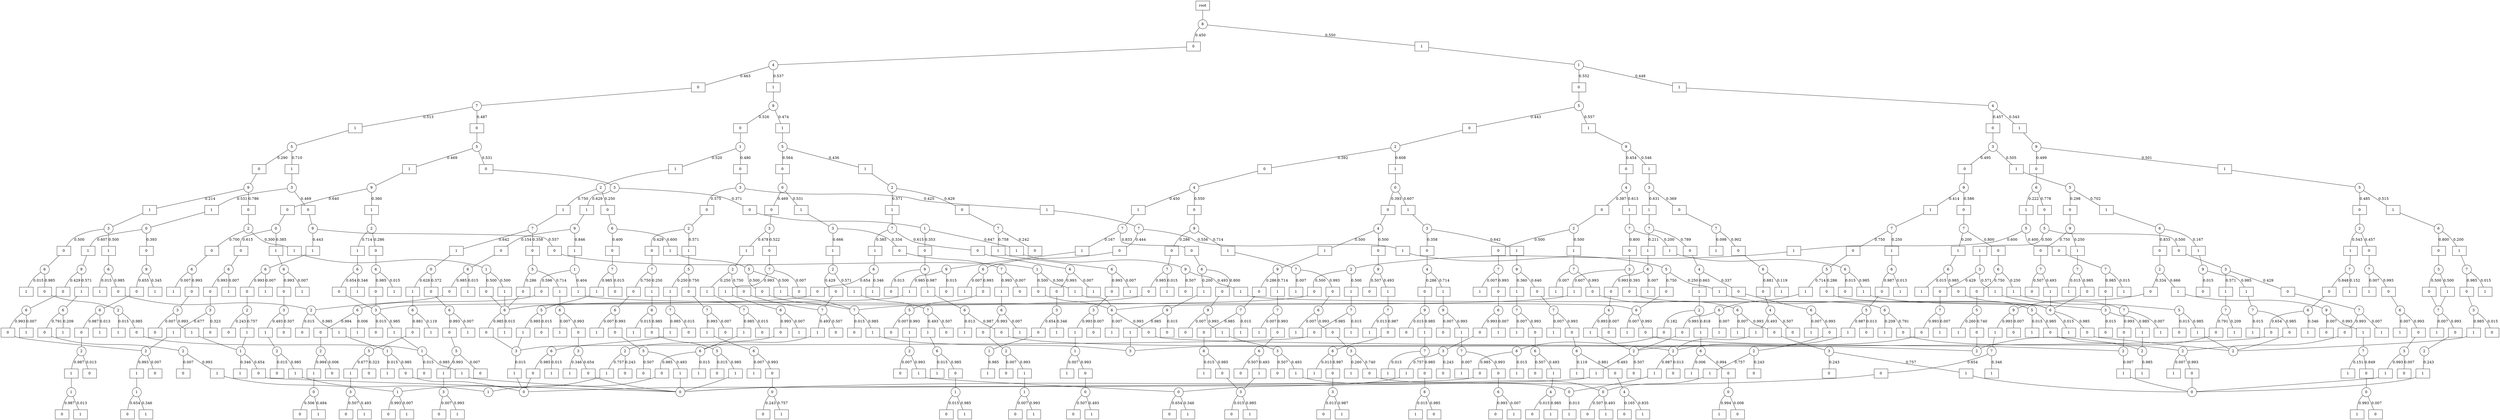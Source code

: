 graph G {
splines=true;
0 [shape=box, label = "root" ]
0--1;
1 [shape=circle, label=8]
1--2[label = 0.450, labelangle=110];
2 [shape=box, label=0]
2--3;
3 [shape=circle, label=4]
3--4[label = 0.463, labelangle=110];
4 [shape=box, label=0]
4--5;
5 [shape=circle, label=7]
5--6[label = 0.487, labelangle=110];
6 [shape=box, label=0]
6--7;
7 [shape=circle, label=5]
7--8[label = 0.531, labelangle=110];
8 [shape=box, label=0]
8--9;
9 [shape=circle, label=3]
9--10[label = 0.371, labelangle=110];
10 [shape=box, label=0]
10--11;
11 [shape=circle, label=1]
11--12[label = 0.353, labelangle=110];
12 [shape=box, label=0]
12--13;
13 [shape=circle, label=9]
13--14[label = 0.013, labelangle=110];
14 [shape=box, label=0]
13--15[label = 0.987, labelangle=110];
15 [shape=box, label=1]
15--16;
16 [shape=circle, label=6]
16--17[label = 0.987, labelangle=110];
17 [shape=box, label=0]
17--18;
18 [shape=circle, label=2]
18--19[label = 0.013, labelangle=110];
19 [shape=box, label=0]
18--20[label = 0.987, labelangle=110];
20 [shape=box, label=1]
20--21;
21 [shape=circle, label=0]
21--23[label = 0.013, labelangle=110];
23 [shape=box, label=1]
16--24[label = 0.013, labelangle=110];
24 [shape=box, label=1]
11--25[label = 0.647, labelangle=110];
25 [shape=box, label=1]
25--26;
26 [shape=circle, label=9]
26--27[label = 0.507, labelangle=110];
27 [shape=box, label=0]
26--28[label = 0.493, labelangle=110];
28 [shape=box, label=1]
28--29;
29 [shape=circle, label=6]
29--30[label = 0.985, labelangle=110];
30 [shape=box, label=0]
30--31;
31 [shape=circle, label=2]
29--37[label = 0.015, labelangle=110];
37 [shape=box, label=1]
9--38[label = 0.629, labelangle=110];
38 [shape=box, label=1]
38--39;
39 [shape=circle, label=9]
39--40[label = 0.154, labelangle=110];
40 [shape=box, label=0]
40--41;
41 [shape=circle, label=6]
41--42[label = 0.985, labelangle=110];
42 [shape=box, label=0]
42--43;
43 [shape=circle, label=2]
43--44[label = 0.015, labelangle=110];
44 [shape=box, label=0]
43--45[label = 0.985, labelangle=110];
45 [shape=box, label=1]
45--46;
46 [shape=circle, label=1]
46--47[label = 0.985, labelangle=110];
47 [shape=box, label=0]
47--48;
48 [shape=circle, label=0]
46--51[label = 0.015, labelangle=110];
51 [shape=box, label=1]
41--52[label = 0.015, labelangle=110];
52 [shape=box, label=1]
39--53[label = 0.846, labelangle=110];
53 [shape=box, label=1]
53--54;
54 [shape=circle, label=1]
54--55[label = 0.596, labelangle=110];
55 [shape=box, label=0]
55--56;
56 [shape=circle, label=6]
56--57[label = 0.994, labelangle=110];
57 [shape=box, label=0]
57--58;
58 [shape=circle, label=2]
58--59[label = 0.006, labelangle=110];
59 [shape=box, label=0]
58--60[label = 0.994, labelangle=110];
60 [shape=box, label=1]
60--61;
61 [shape=circle, label=0]
61--62[label = 0.506, labelangle=110];
62 [shape=box, label=0]
61--63[label = 0.494, labelangle=110];
63 [shape=box, label=1]
56--64[label = 0.006, labelangle=110];
64 [shape=box, label=1]
54--65[label = 0.404, labelangle=110];
65 [shape=box, label=1]
65--66;
66 [shape=circle, label=6]
66--67[label = 0.993, labelangle=110];
67 [shape=box, label=0]
67--68;
68 [shape=circle, label=2]
68--70[label = 0.007, labelangle=110];
70 [shape=box, label=1]
70--71;
71 [shape=circle, label=0]
66--74[label = 0.007, labelangle=110];
74 [shape=box, label=1]
7--75[label = 0.469, labelangle=110];
75 [shape=box, label=1]
75--76;
76 [shape=circle, label=9]
76--77[label = 0.640, labelangle=110];
77 [shape=box, label=0]
77--78;
78 [shape=circle, label=0]
78--79[label = 0.615, labelangle=110];
79 [shape=box, label=0]
79--80;
80 [shape=circle, label=6]
80--81[label = 0.993, labelangle=110];
81 [shape=box, label=0]
81--82;
82 [shape=circle, label=3]
82--83[label = 0.323, labelangle=110];
83 [shape=box, label=0]
82--84[label = 0.677, labelangle=110];
84 [shape=box, label=1]
84--85;
85 [shape=circle, label=2]
85--86[label = 0.007, labelangle=110];
86 [shape=box, label=0]
85--87[label = 0.993, labelangle=110];
87 [shape=box, label=1]
87--88;
88 [shape=circle, label=1]
88--89[label = 0.654, labelangle=110];
89 [shape=box, label=0]
88--90[label = 0.346, labelangle=110];
90 [shape=box, label=1]
80--91[label = 0.007, labelangle=110];
91 [shape=box, label=1]
78--92[label = 0.385, labelangle=110];
92 [shape=box, label=1]
92--93;
93 [shape=circle, label=6]
93--94[label = 0.993, labelangle=110];
94 [shape=box, label=0]
94--95;
95 [shape=circle, label=3]
95--96[label = 0.507, labelangle=110];
96 [shape=box, label=0]
95--97[label = 0.493, labelangle=110];
97 [shape=box, label=1]
97--98;
98 [shape=circle, label=2]
98--99[label = 0.015, labelangle=110];
99 [shape=box, label=0]
98--100[label = 0.985, labelangle=110];
100 [shape=box, label=1]
100--101;
101 [shape=circle, label=1]
93--104[label = 0.007, labelangle=110];
104 [shape=box, label=1]
76--105[label = 0.360, labelangle=110];
105 [shape=box, label=1]
105--106;
106 [shape=circle, label=2]
106--107[label = 0.286, labelangle=110];
107 [shape=box, label=0]
107--108;
108 [shape=circle, label=6]
108--109[label = 0.985, labelangle=110];
109 [shape=box, label=0]
109--110;
110 [shape=circle, label=3]
110--111[label = 0.015, labelangle=110];
111 [shape=box, label=0]
110--112[label = 0.985, labelangle=110];
112 [shape=box, label=1]
112--113;
113 [shape=circle, label=1]
113--114[label = 0.015, labelangle=110];
114 [shape=box, label=0]
113--115[label = 0.985, labelangle=110];
115 [shape=box, label=1]
115--34;
34 [shape=circle, label=0]
108--119[label = 0.015, labelangle=110];
119 [shape=box, label=1]
106--120[label = 0.714, labelangle=110];
120 [shape=box, label=1]
120--121;
121 [shape=circle, label=6]
121--122[label = 0.654, labelangle=110];
122 [shape=box, label=0]
122--110;
121--132[label = 0.346, labelangle=110];
132 [shape=box, label=1]
5--133[label = 0.513, labelangle=110];
133 [shape=box, label=1]
133--134;
134 [shape=circle, label=5]
134--135[label = 0.290, labelangle=110];
135 [shape=box, label=0]
135--136;
136 [shape=circle, label=9]
136--137[label = 0.786, labelangle=110];
137 [shape=box, label=0]
137--138;
138 [shape=circle, label=2]
138--139[label = 0.700, labelangle=110];
139 [shape=box, label=0]
139--140;
140 [shape=circle, label=6]
140--141[label = 0.993, labelangle=110];
141 [shape=box, label=0]
141--142;
142 [shape=circle, label=3]
142--143[label = 0.007, labelangle=110];
143 [shape=box, label=0]
142--144[label = 0.993, labelangle=110];
144 [shape=box, label=1]
144--145;
145 [shape=circle, label=1]
145--146[label = 0.654, labelangle=110];
146 [shape=box, label=0]
146--34;
145--150[label = 0.346, labelangle=110];
150 [shape=box, label=1]
140--151[label = 0.007, labelangle=110];
151 [shape=box, label=1]
138--152[label = 0.300, labelangle=110];
152 [shape=box, label=1]
152--153;
153 [shape=circle, label=1]
153--154[label = 0.500, labelangle=110];
154 [shape=box, label=0]
154--155;
155 [shape=circle, label=6]
155--156[label = 0.985, labelangle=110];
156 [shape=box, label=0]
156--157;
157 [shape=circle, label=3]
157--159[label = 0.015, labelangle=110];
159 [shape=box, label=1]
159--48;
155--163[label = 0.015, labelangle=110];
163 [shape=box, label=1]
153--164[label = 0.500, labelangle=110];
164 [shape=box, label=1]
164--155;
136--174[label = 0.214, labelangle=110];
174 [shape=box, label=1]
174--175;
175 [shape=circle, label=3]
175--176[label = 0.500, labelangle=110];
176 [shape=box, label=0]
176--177;
177 [shape=circle, label=6]
177--178[label = 0.985, labelangle=110];
178 [shape=box, label=0]
178--179;
179 [shape=circle, label=2]
179--180[label = 0.985, labelangle=110];
180 [shape=box, label=0]
180--113;
179--187[label = 0.015, labelangle=110];
187 [shape=box, label=1]
177--188[label = 0.015, labelangle=110];
188 [shape=box, label=1]
175--189[label = 0.500, labelangle=110];
189 [shape=box, label=1]
189--190;
190 [shape=circle, label=6]
190--191[label = 0.985, labelangle=110];
191 [shape=box, label=0]
191--43;
190--201[label = 0.015, labelangle=110];
201 [shape=box, label=1]
134--202[label = 0.710, labelangle=110];
202 [shape=box, label=1]
202--203;
203 [shape=circle, label=3]
203--204[label = 0.469, labelangle=110];
204 [shape=box, label=0]
204--205;
205 [shape=circle, label=9]
205--206[label = 0.557, labelangle=110];
206 [shape=box, label=0]
206--207;
207 [shape=circle, label=1]
207--208[label = 0.500, labelangle=110];
208 [shape=box, label=0]
208--209;
209 [shape=circle, label=6]
209--210[label = 0.993, labelangle=110];
210 [shape=box, label=0]
210--211;
211 [shape=circle, label=2]
209--217[label = 0.007, labelangle=110];
217 [shape=box, label=1]
207--218[label = 0.500, labelangle=110];
218 [shape=box, label=1]
218--209;
205--228[label = 0.443, labelangle=110];
228 [shape=box, label=1]
228--229;
229 [shape=circle, label=6]
229--230[label = 0.993, labelangle=110];
230 [shape=box, label=0]
230--231;
231 [shape=circle, label=2]
231--232[label = 0.243, labelangle=110];
232 [shape=box, label=0]
231--233[label = 0.757, labelangle=110];
233 [shape=box, label=1]
233--145;
229--240[label = 0.007, labelangle=110];
240 [shape=box, label=1]
203--241[label = 0.531, labelangle=110];
241 [shape=box, label=1]
241--242;
242 [shape=circle, label=0]
242--243[label = 0.393, labelangle=110];
243 [shape=box, label=0]
243--244;
244 [shape=circle, label=9]
244--245[label = 0.655, labelangle=110];
245 [shape=box, label=0]
245--246;
246 [shape=circle, label=6]
246--247[label = 0.987, labelangle=110];
247 [shape=box, label=0]
247--248;
248 [shape=circle, label=2]
248--249[label = 0.013, labelangle=110];
249 [shape=box, label=0]
248--250[label = 0.987, labelangle=110];
250 [shape=box, label=1]
250--251;
251 [shape=circle, label=1]
251--252[label = 0.987, labelangle=110];
252 [shape=box, label=0]
251--253[label = 0.013, labelangle=110];
253 [shape=box, label=1]
246--254[label = 0.013, labelangle=110];
254 [shape=box, label=1]
244--255[label = 0.345, labelangle=110];
255 [shape=box, label=1]
242--256[label = 0.607, labelangle=110];
256 [shape=box, label=1]
256--257;
257 [shape=circle, label=9]
257--258[label = 0.429, labelangle=110];
258 [shape=box, label=0]
258--259;
259 [shape=circle, label=6]
259--260[label = 0.993, labelangle=110];
260 [shape=box, label=0]
260--85;
259--267[label = 0.007, labelangle=110];
267 [shape=box, label=1]
257--268[label = 0.571, labelangle=110];
268 [shape=box, label=1]
268--269;
269 [shape=circle, label=6]
269--270[label = 0.791, labelangle=110];
270 [shape=box, label=0]
270--271;
271 [shape=circle, label=2]
271--272[label = 0.007, labelangle=110];
272 [shape=box, label=0]
271--273[label = 0.993, labelangle=110];
273 [shape=box, label=1]
273--274;
274 [shape=circle, label=1]
274--275[label = 0.993, labelangle=110];
275 [shape=box, label=0]
274--276[label = 0.007, labelangle=110];
276 [shape=box, label=1]
269--277[label = 0.209, labelangle=110];
277 [shape=box, label=1]
3--278[label = 0.537, labelangle=110];
278 [shape=box, label=1]
278--279;
279 [shape=circle, label=9]
279--280[label = 0.526, labelangle=110];
280 [shape=box, label=0]
280--281;
281 [shape=circle, label=1]
281--282[label = 0.480, labelangle=110];
282 [shape=box, label=0]
282--283;
283 [shape=circle, label=3]
283--284[label = 0.575, labelangle=110];
284 [shape=box, label=0]
284--285;
285 [shape=circle, label=2]
285--286[label = 0.429, labelangle=110];
286 [shape=box, label=0]
286--287;
287 [shape=circle, label=7]
287--288[label = 0.750, labelangle=110];
288 [shape=box, label=0]
288--289;
289 [shape=circle, label=6]
289--290[label = 0.993, labelangle=110];
290 [shape=box, label=0]
290--291;
291 [shape=circle, label=5]
291--292[label = 0.507, labelangle=110];
292 [shape=box, label=0]
291--293[label = 0.493, labelangle=110];
293 [shape=box, label=1]
293--34;
289--297[label = 0.007, labelangle=110];
297 [shape=box, label=1]
287--298[label = 0.250, labelangle=110];
298 [shape=box, label=1]
298--299;
299 [shape=circle, label=6]
299--300[label = 0.985, labelangle=110];
300 [shape=box, label=0]
300--301;
301 [shape=circle, label=5]
301--302[label = 0.015, labelangle=110];
302 [shape=box, label=0]
301--303[label = 0.985, labelangle=110];
303 [shape=box, label=1]
303--34;
299--307[label = 0.015, labelangle=110];
307 [shape=box, label=1]
285--308[label = 0.571, labelangle=110];
308 [shape=box, label=1]
308--309;
309 [shape=circle, label=5]
309--310[label = 0.750, labelangle=110];
310 [shape=box, label=0]
310--311;
311 [shape=circle, label=7]
311--312[label = 0.007, labelangle=110];
312 [shape=box, label=0]
311--313[label = 0.993, labelangle=110];
313 [shape=box, label=1]
313--314;
314 [shape=circle, label=6]
314--315[label = 0.993, labelangle=110];
315 [shape=box, label=0]
315--316;
316 [shape=circle, label=0]
316--317[label = 0.243, labelangle=110];
317 [shape=box, label=0]
316--318[label = 0.757, labelangle=110];
318 [shape=box, label=1]
314--319[label = 0.007, labelangle=110];
319 [shape=box, label=1]
309--320[label = 0.250, labelangle=110];
320 [shape=box, label=1]
320--321;
321 [shape=circle, label=7]
321--322[label = 0.015, labelangle=110];
322 [shape=box, label=0]
321--323[label = 0.985, labelangle=110];
323 [shape=box, label=1]
323--324;
324 [shape=circle, label=6]
324--325[label = 0.985, labelangle=110];
325 [shape=box, label=0]
325--48;
324--329[label = 0.015, labelangle=110];
329 [shape=box, label=1]
283--330[label = 0.425, labelangle=110];
330 [shape=box, label=1]
330--331;
331 [shape=circle, label=7]
331--332[label = 0.444, labelangle=110];
332 [shape=box, label=0]
332--333;
333 [shape=circle, label=6]
333--334[label = 0.993, labelangle=110];
334 [shape=box, label=0]
334--335;
335 [shape=circle, label=5]
335--336[label = 0.007, labelangle=110];
336 [shape=box, label=0]
335--337[label = 0.993, labelangle=110];
337 [shape=box, label=1]
337--338;
338 [shape=circle, label=2]
338--339[label = 0.007, labelangle=110];
339 [shape=box, label=0]
338--340[label = 0.993, labelangle=110];
340 [shape=box, label=1]
340--341;
341 [shape=circle, label=0]
341--342[label = 0.654, labelangle=110];
342 [shape=box, label=0]
341--343[label = 0.346, labelangle=110];
343 [shape=box, label=1]
333--344[label = 0.007, labelangle=110];
344 [shape=box, label=1]
331--345[label = 0.556, labelangle=110];
345 [shape=box, label=1]
345--346;
346 [shape=circle, label=5]
346--347[label = 0.750, labelangle=110];
347 [shape=box, label=0]
347--66;
346--357[label = 0.250, labelangle=110];
357 [shape=box, label=1]
357--29;
281--367[label = 0.520, labelangle=110];
367 [shape=box, label=1]
367--368;
368 [shape=circle, label=2]
368--369[label = 0.250, labelangle=110];
369 [shape=box, label=0]
369--370;
370 [shape=circle, label=6]
370--371[label = 0.400, labelangle=110];
371 [shape=box, label=0]
371--372;
372 [shape=circle, label=7]
372--373[label = 0.015, labelangle=110];
373 [shape=box, label=0]
372--374[label = 0.985, labelangle=110];
374 [shape=box, label=1]
374--375;
375 [shape=circle, label=5]
375--376[label = 0.015, labelangle=110];
376 [shape=box, label=0]
375--377[label = 0.985, labelangle=110];
377 [shape=box, label=1]
377--157;
370--384[label = 0.600, labelangle=110];
384 [shape=box, label=1]
384--385;
385 [shape=circle, label=5]
385--386[label = 0.500, labelangle=110];
386 [shape=box, label=0]
386--387;
387 [shape=circle, label=7]
387--388[label = 0.015, labelangle=110];
388 [shape=box, label=0]
387--389[label = 0.985, labelangle=110];
389 [shape=box, label=1]
389--167;
167 [shape=circle, label=3]
385--396[label = 0.500, labelangle=110];
396 [shape=box, label=1]
396--387;
368--406[label = 0.750, labelangle=110];
406 [shape=box, label=1]
406--407;
407 [shape=circle, label=7]
407--408[label = 0.358, labelangle=110];
408 [shape=box, label=0]
408--409;
409 [shape=circle, label=5]
409--410[label = 0.286, labelangle=110];
410 [shape=box, label=0]
410--155;
409--420[label = 0.714, labelangle=110];
420 [shape=box, label=1]
420--421;
421 [shape=circle, label=6]
421--422[label = 0.993, labelangle=110];
422 [shape=box, label=0]
422--423;
423 [shape=circle, label=3]
423--424[label = 0.654, labelangle=110];
424 [shape=box, label=0]
424--34;
423--428[label = 0.346, labelangle=110];
428 [shape=box, label=1]
421--429[label = 0.007, labelangle=110];
429 [shape=box, label=1]
407--430[label = 0.642, labelangle=110];
430 [shape=box, label=1]
430--431;
431 [shape=circle, label=0]
431--432[label = 0.372, labelangle=110];
432 [shape=box, label=0]
432--433;
433 [shape=circle, label=6]
433--434[label = 0.993, labelangle=110];
434 [shape=box, label=0]
434--435;
435 [shape=circle, label=5]
435--436[label = 0.007, labelangle=110];
436 [shape=box, label=0]
435--437[label = 0.993, labelangle=110];
437 [shape=box, label=1]
437--438;
438 [shape=circle, label=3]
438--439[label = 0.007, labelangle=110];
439 [shape=box, label=0]
438--440[label = 0.993, labelangle=110];
440 [shape=box, label=1]
433--441[label = 0.007, labelangle=110];
441 [shape=box, label=1]
431--442[label = 0.628, labelangle=110];
442 [shape=box, label=1]
442--443;
443 [shape=circle, label=6]
443--444[label = 0.881, labelangle=110];
444 [shape=box, label=0]
444--445;
445 [shape=circle, label=5]
445--446[label = 0.323, labelangle=110];
446 [shape=box, label=0]
445--447[label = 0.677, labelangle=110];
447 [shape=box, label=1]
447--448;
448 [shape=circle, label=3]
448--449[label = 0.507, labelangle=110];
449 [shape=box, label=0]
448--450[label = 0.493, labelangle=110];
450 [shape=box, label=1]
443--451[label = 0.119, labelangle=110];
451 [shape=box, label=1]
279--452[label = 0.474, labelangle=110];
452 [shape=box, label=1]
452--453;
453 [shape=circle, label=5]
453--454[label = 0.564, labelangle=110];
454 [shape=box, label=0]
454--455;
455 [shape=circle, label=0]
455--456[label = 0.469, labelangle=110];
456 [shape=box, label=0]
456--457;
457 [shape=circle, label=3]
457--458[label = 0.522, labelangle=110];
458 [shape=box, label=0]
458--459;
459 [shape=circle, label=7]
459--460[label = 0.007, labelangle=110];
460 [shape=box, label=0]
459--461[label = 0.993, labelangle=110];
461 [shape=box, label=1]
461--462;
462 [shape=circle, label=6]
462--463[label = 0.993, labelangle=110];
463 [shape=box, label=0]
463--464;
464 [shape=circle, label=2]
464--465[label = 0.243, labelangle=110];
465 [shape=box, label=0]
464--466[label = 0.757, labelangle=110];
466 [shape=box, label=1]
466--274;
462--470[label = 0.007, labelangle=110];
470 [shape=box, label=1]
457--471[label = 0.478, labelangle=110];
471 [shape=box, label=1]
471--472;
472 [shape=circle, label=2]
472--473[label = 0.750, labelangle=110];
473 [shape=box, label=0]
473--474;
474 [shape=circle, label=7]
474--475[label = 0.507, labelangle=110];
475 [shape=box, label=0]
474--476[label = 0.493, labelangle=110];
476 [shape=box, label=1]
476--477;
477 [shape=circle, label=6]
477--478[label = 0.985, labelangle=110];
478 [shape=box, label=0]
478--101;
477--482[label = 0.015, labelangle=110];
482 [shape=box, label=1]
472--483[label = 0.250, labelangle=110];
483 [shape=box, label=1]
483--484;
484 [shape=circle, label=7]
484--485[label = 0.015, labelangle=110];
485 [shape=box, label=0]
484--486[label = 0.985, labelangle=110];
486 [shape=box, label=1]
486--477;
455--493[label = 0.531, labelangle=110];
493 [shape=box, label=1]
493--494;
494 [shape=circle, label=3]
494--495[label = 0.334, labelangle=110];
495 [shape=box, label=0]
495--496;
496 [shape=circle, label=7]
496--497[label = 0.007, labelangle=110];
497 [shape=box, label=0]
496--498[label = 0.993, labelangle=110];
498 [shape=box, label=1]
498--499;
499 [shape=circle, label=6]
499--500[label = 0.993, labelangle=110];
500 [shape=box, label=0]
500--501;
501 [shape=circle, label=2]
501--502[label = 0.007, labelangle=110];
502 [shape=box, label=0]
501--503[label = 0.993, labelangle=110];
503 [shape=box, label=1]
503--504;
504 [shape=circle, label=1]
504--505[label = 0.007, labelangle=110];
505 [shape=box, label=0]
504--506[label = 0.993, labelangle=110];
506 [shape=box, label=1]
499--507[label = 0.007, labelangle=110];
507 [shape=box, label=1]
494--508[label = 0.666, labelangle=110];
508 [shape=box, label=1]
508--509;
509 [shape=circle, label=2]
509--510[label = 0.429, labelangle=110];
510 [shape=box, label=0]
510--474;
509--520[label = 0.571, labelangle=110];
520 [shape=box, label=1]
520--521;
521 [shape=circle, label=7]
521--522[label = 0.507, labelangle=110];
522 [shape=box, label=0]
521--523[label = 0.493, labelangle=110];
523 [shape=box, label=1]
523--524;
524 [shape=circle, label=6]
524--525[label = 0.985, labelangle=110];
525 [shape=box, label=0]
525--526;
526 [shape=circle, label=1]
526--527[label = 0.015, labelangle=110];
527 [shape=box, label=0]
526--528[label = 0.985, labelangle=110];
528 [shape=box, label=1]
524--529[label = 0.015, labelangle=110];
529 [shape=box, label=1]
453--530[label = 0.436, labelangle=110];
530 [shape=box, label=1]
530--531;
531 [shape=circle, label=2]
531--532[label = 0.429, labelangle=110];
532 [shape=box, label=0]
532--533;
533 [shape=circle, label=7]
533--534[label = 0.242, labelangle=110];
534 [shape=box, label=0]
533--535[label = 0.758, labelangle=110];
535 [shape=box, label=1]
535--536;
536 [shape=circle, label=6]
536--537[label = 0.993, labelangle=110];
537 [shape=box, label=0]
537--538;
538 [shape=circle, label=3]
538--539[label = 0.007, labelangle=110];
539 [shape=box, label=0]
538--540[label = 0.993, labelangle=110];
540 [shape=box, label=1]
540--541;
541 [shape=circle, label=1]
541--542[label = 0.993, labelangle=110];
542 [shape=box, label=0]
542--543;
543 [shape=circle, label=0]
543--544[label = 0.507, labelangle=110];
544 [shape=box, label=0]
543--545[label = 0.493, labelangle=110];
545 [shape=box, label=1]
541--546[label = 0.007, labelangle=110];
546 [shape=box, label=1]
536--547[label = 0.007, labelangle=110];
547 [shape=box, label=1]
531--548[label = 0.571, labelangle=110];
548 [shape=box, label=1]
548--549;
549 [shape=circle, label=7]
549--550[label = 0.615, labelangle=110];
550 [shape=box, label=0]
550--551;
551 [shape=circle, label=6]
551--552[label = 0.993, labelangle=110];
552 [shape=box, label=0]
552--553;
553 [shape=circle, label=3]
553--554[label = 0.654, labelangle=110];
554 [shape=box, label=0]
554--126;
126 [shape=circle, label=1]
126--131[label = 0.985, labelangle=110];
131 [shape=box, label=1]
553--561[label = 0.346, labelangle=110];
561 [shape=box, label=1]
551--562[label = 0.007, labelangle=110];
562 [shape=box, label=1]
549--563[label = 0.385, labelangle=110];
563 [shape=box, label=1]
563--564;
564 [shape=circle, label=6]
564--565[label = 0.654, labelangle=110];
565 [shape=box, label=0]
565--110;
564--575[label = 0.346, labelangle=110];
575 [shape=box, label=1]
1--576[label = 0.550, labelangle=110];
576 [shape=box, label=1]
576--577;
577 [shape=circle, label=1]
577--578[label = 0.552, labelangle=110];
578 [shape=box, label=0]
578--579;
579 [shape=circle, label=5]
579--580[label = 0.443, labelangle=110];
580 [shape=box, label=0]
580--581;
581 [shape=circle, label=2]
581--582[label = 0.392, labelangle=110];
582 [shape=box, label=0]
582--583;
583 [shape=circle, label=4]
583--584[label = 0.550, labelangle=110];
584 [shape=box, label=0]
584--585;
585 [shape=circle, label=9]
585--586[label = 0.286, labelangle=110];
586 [shape=box, label=0]
586--587;
587 [shape=circle, label=7]
587--588[label = 0.985, labelangle=110];
588 [shape=box, label=0]
588--155;
587--598[label = 0.015, labelangle=110];
598 [shape=box, label=1]
585--599[label = 0.714, labelangle=110];
599 [shape=box, label=1]
599--600;
600 [shape=circle, label=7]
600--601[label = 0.993, labelangle=110];
601 [shape=box, label=0]
601--602;
602 [shape=circle, label=6]
602--603[label = 0.993, labelangle=110];
603 [shape=box, label=0]
603--604;
604 [shape=circle, label=3]
604--605[label = 0.740, labelangle=110];
605 [shape=box, label=0]
605--606;
606 [shape=circle, label=0]
606--607[label = 0.507, labelangle=110];
607 [shape=box, label=0]
606--608[label = 0.493, labelangle=110];
608 [shape=box, label=1]
604--609[label = 0.260, labelangle=110];
609 [shape=box, label=1]
602--610[label = 0.007, labelangle=110];
610 [shape=box, label=1]
600--611[label = 0.007, labelangle=110];
611 [shape=box, label=1]
583--612[label = 0.450, labelangle=110];
612 [shape=box, label=1]
612--613;
613 [shape=circle, label=7]
613--614[label = 0.833, labelangle=110];
614 [shape=box, label=0]
614--615;
615 [shape=circle, label=6]
615--616[label = 0.800, labelangle=110];
616 [shape=box, label=0]
616--617;
617 [shape=circle, label=9]
617--618[label = 0.007, labelangle=110];
618 [shape=box, label=0]
617--619[label = 0.993, labelangle=110];
619 [shape=box, label=1]
619--620;
620 [shape=circle, label=3]
620--621[label = 0.507, labelangle=110];
621 [shape=box, label=0]
620--622[label = 0.493, labelangle=110];
622 [shape=box, label=1]
622--21;
615--626[label = 0.200, labelangle=110];
626 [shape=box, label=1]
626--627;
627 [shape=circle, label=9]
627--628[label = 0.015, labelangle=110];
628 [shape=box, label=0]
627--629[label = 0.985, labelangle=110];
629 [shape=box, label=1]
629--167;
613--636[label = 0.167, labelangle=110];
636 [shape=box, label=1]
636--637;
637 [shape=circle, label=9]
637--638[label = 0.015, labelangle=110];
638 [shape=box, label=0]
637--639[label = 0.985, labelangle=110];
639 [shape=box, label=1]
639--155;
581--649[label = 0.608, labelangle=110];
649 [shape=box, label=1]
649--650;
650 [shape=circle, label=0]
650--651[label = 0.393, labelangle=110];
651 [shape=box, label=0]
651--652;
652 [shape=circle, label=4]
652--653[label = 0.500, labelangle=110];
653 [shape=box, label=0]
653--654;
654 [shape=circle, label=9]
654--655[label = 0.507, labelangle=110];
655 [shape=box, label=0]
654--656[label = 0.493, labelangle=110];
656 [shape=box, label=1]
656--657;
657 [shape=circle, label=7]
657--658[label = 0.987, labelangle=110];
658 [shape=box, label=0]
658--659;
659 [shape=circle, label=6]
659--660[label = 0.987, labelangle=110];
660 [shape=box, label=0]
660--661;
661 [shape=circle, label=3]
661--662[label = 0.013, labelangle=110];
662 [shape=box, label=0]
661--663[label = 0.987, labelangle=110];
663 [shape=box, label=1]
659--664[label = 0.013, labelangle=110];
664 [shape=box, label=1]
657--665[label = 0.013, labelangle=110];
665 [shape=box, label=1]
652--666[label = 0.500, labelangle=110];
666 [shape=box, label=1]
666--667;
667 [shape=circle, label=9]
667--668[label = 0.286, labelangle=110];
668 [shape=box, label=0]
668--669;
669 [shape=circle, label=7]
669--670[label = 0.985, labelangle=110];
670 [shape=box, label=0]
670--671;
671 [shape=circle, label=6]
671--672[label = 0.985, labelangle=110];
672 [shape=box, label=0]
672--673;
673 [shape=circle, label=3]
673--674[label = 0.015, labelangle=110];
674 [shape=box, label=0]
673--675[label = 0.985, labelangle=110];
675 [shape=box, label=1]
671--676[label = 0.015, labelangle=110];
676 [shape=box, label=1]
669--677[label = 0.015, labelangle=110];
677 [shape=box, label=1]
667--678[label = 0.714, labelangle=110];
678 [shape=box, label=1]
678--679;
679 [shape=circle, label=7]
679--680[label = 0.993, labelangle=110];
680 [shape=box, label=0]
680--681;
681 [shape=circle, label=6]
681--682[label = 0.507, labelangle=110];
682 [shape=box, label=0]
681--683[label = 0.493, labelangle=110];
683 [shape=box, label=1]
683--673;
679--687[label = 0.007, labelangle=110];
687 [shape=box, label=1]
650--688[label = 0.607, labelangle=110];
688 [shape=box, label=1]
688--689;
689 [shape=circle, label=3]
689--690[label = 0.358, labelangle=110];
690 [shape=box, label=0]
690--691;
691 [shape=circle, label=4]
691--692[label = 0.286, labelangle=110];
692 [shape=box, label=0]
692--693;
693 [shape=circle, label=9]
693--694[label = 0.015, labelangle=110];
694 [shape=box, label=0]
693--695[label = 0.985, labelangle=110];
695 [shape=box, label=1]
695--696;
696 [shape=circle, label=7]
696--697[label = 0.985, labelangle=110];
697 [shape=box, label=0]
697--698;
698 [shape=circle, label=6]
698--699[label = 0.985, labelangle=110];
699 [shape=box, label=0]
698--700[label = 0.015, labelangle=110];
700 [shape=box, label=1]
696--701[label = 0.015, labelangle=110];
701 [shape=box, label=1]
691--702[label = 0.714, labelangle=110];
702 [shape=box, label=1]
702--703;
703 [shape=circle, label=9]
703--704[label = 0.007, labelangle=110];
704 [shape=box, label=0]
703--705[label = 0.993, labelangle=110];
705 [shape=box, label=1]
705--706;
706 [shape=circle, label=7]
706--707[label = 0.993, labelangle=110];
707 [shape=box, label=0]
707--708;
708 [shape=circle, label=6]
708--709[label = 0.993, labelangle=110];
709 [shape=box, label=0]
708--710[label = 0.007, labelangle=110];
710 [shape=box, label=1]
706--711[label = 0.007, labelangle=110];
711 [shape=box, label=1]
689--712[label = 0.642, labelangle=110];
712 [shape=box, label=1]
712--713;
713 [shape=circle, label=9]
713--714[label = 0.640, labelangle=110];
714 [shape=box, label=0]
714--715;
715 [shape=circle, label=7]
715--716[label = 0.993, labelangle=110];
716 [shape=box, label=0]
716--717;
717 [shape=circle, label=6]
717--718[label = 0.881, labelangle=110];
718 [shape=box, label=0]
718--719;
719 [shape=circle, label=4]
719--720[label = 0.165, labelangle=110];
720 [shape=box, label=0]
719--721[label = 0.835, labelangle=110];
721 [shape=box, label=1]
717--722[label = 0.119, labelangle=110];
722 [shape=box, label=1]
715--723[label = 0.007, labelangle=110];
723 [shape=box, label=1]
713--724[label = 0.360, labelangle=110];
724 [shape=box, label=1]
724--725;
725 [shape=circle, label=7]
725--726[label = 0.993, labelangle=110];
726 [shape=box, label=0]
726--727;
727 [shape=circle, label=6]
727--728[label = 0.507, labelangle=110];
728 [shape=box, label=0]
727--729[label = 0.493, labelangle=110];
729 [shape=box, label=1]
729--730;
730 [shape=circle, label=4]
730--731[label = 0.015, labelangle=110];
731 [shape=box, label=0]
730--732[label = 0.985, labelangle=110];
732 [shape=box, label=1]
725--733[label = 0.007, labelangle=110];
733 [shape=box, label=1]
579--734[label = 0.557, labelangle=110];
734 [shape=box, label=1]
734--735;
735 [shape=circle, label=9]
735--736[label = 0.454, labelangle=110];
736 [shape=box, label=0]
736--737;
737 [shape=circle, label=4]
737--738[label = 0.387, labelangle=110];
738 [shape=box, label=0]
738--739;
739 [shape=circle, label=2]
739--740[label = 0.500, labelangle=110];
740 [shape=box, label=0]
740--741;
741 [shape=circle, label=7]
741--742[label = 0.993, labelangle=110];
742 [shape=box, label=0]
742--743;
743 [shape=circle, label=6]
743--744[label = 0.993, labelangle=110];
744 [shape=box, label=0]
744--745;
745 [shape=circle, label=3]
745--746[label = 0.243, labelangle=110];
746 [shape=box, label=0]
745--747[label = 0.757, labelangle=110];
747 [shape=box, label=1]
747--341;
743--751[label = 0.007, labelangle=110];
751 [shape=box, label=1]
741--752[label = 0.007, labelangle=110];
752 [shape=box, label=1]
739--753[label = 0.500, labelangle=110];
753 [shape=box, label=1]
753--754;
754 [shape=circle, label=7]
754--755[label = 0.993, labelangle=110];
755 [shape=box, label=0]
755--756;
756 [shape=circle, label=6]
756--757[label = 0.993, labelangle=110];
757 [shape=box, label=0]
757--758;
758 [shape=circle, label=3]
758--759[label = 0.243, labelangle=110];
759 [shape=box, label=0]
758--760[label = 0.757, labelangle=110];
760 [shape=box, label=1]
760--71;
756--764[label = 0.007, labelangle=110];
764 [shape=box, label=1]
754--765[label = 0.007, labelangle=110];
765 [shape=box, label=1]
737--766[label = 0.613, labelangle=110];
766 [shape=box, label=1]
766--767;
767 [shape=circle, label=7]
767--768[label = 0.800, labelangle=110];
768 [shape=box, label=0]
768--769;
769 [shape=circle, label=3]
769--770[label = 0.393, labelangle=110];
770 [shape=box, label=0]
770--771;
771 [shape=circle, label=6]
771--772[label = 0.791, labelangle=110];
772 [shape=box, label=0]
772--773;
773 [shape=circle, label=2]
773--774[label = 0.993, labelangle=110];
774 [shape=box, label=0]
774--71;
773--778[label = 0.007, labelangle=110];
778 [shape=box, label=1]
771--779[label = 0.209, labelangle=110];
779 [shape=box, label=1]
769--780[label = 0.607, labelangle=110];
780 [shape=box, label=1]
780--209;
767--790[label = 0.200, labelangle=110];
790 [shape=box, label=1]
790--791;
791 [shape=circle, label=6]
791--792[label = 0.015, labelangle=110];
792 [shape=box, label=0]
791--793[label = 0.985, labelangle=110];
793 [shape=box, label=1]
793--794;
794 [shape=circle, label=3]
794--795[label = 0.015, labelangle=110];
795 [shape=box, label=0]
794--796[label = 0.985, labelangle=110];
796 [shape=box, label=1]
796--360;
360 [shape=circle, label=2]
360--365[label = 0.985, labelangle=110];
365 [shape=box, label=1]
735--803[label = 0.546, labelangle=110];
803 [shape=box, label=1]
803--804;
804 [shape=circle, label=3]
804--805[label = 0.369, labelangle=110];
805 [shape=box, label=0]
805--806;
806 [shape=circle, label=7]
806--807[label = 0.902, labelangle=110];
807 [shape=box, label=0]
807--808;
808 [shape=circle, label=6]
808--809[label = 0.881, labelangle=110];
809 [shape=box, label=0]
809--810;
810 [shape=circle, label=4]
810--811[label = 0.507, labelangle=110];
811 [shape=box, label=0]
810--812[label = 0.493, labelangle=110];
812 [shape=box, label=1]
812--18;
808--819[label = 0.119, labelangle=110];
819 [shape=box, label=1]
806--820[label = 0.098, labelangle=110];
820 [shape=box, label=1]
804--821[label = 0.631, labelangle=110];
821 [shape=box, label=1]
821--822;
822 [shape=circle, label=7]
822--823[label = 0.789, labelangle=110];
823 [shape=box, label=0]
823--824;
824 [shape=circle, label=4]
824--825[label = 0.337, labelangle=110];
825 [shape=box, label=0]
825--826;
826 [shape=circle, label=6]
826--827[label = 0.993, labelangle=110];
827 [shape=box, label=0]
827--828;
828 [shape=circle, label=2]
828--829[label = 0.243, labelangle=110];
829 [shape=box, label=0]
828--830[label = 0.757, labelangle=110];
830 [shape=box, label=1]
830--606;
826--834[label = 0.007, labelangle=110];
834 [shape=box, label=1]
824--835[label = 0.663, labelangle=110];
835 [shape=box, label=1]
835--836;
836 [shape=circle, label=2]
836--837[label = 0.182, labelangle=110];
837 [shape=box, label=0]
837--838;
838 [shape=circle, label=6]
838--839[label = 0.985, labelangle=110];
839 [shape=box, label=0]
839--34;
838--843[label = 0.015, labelangle=110];
843 [shape=box, label=1]
836--844[label = 0.818, labelangle=110];
844 [shape=box, label=1]
844--845;
845 [shape=circle, label=6]
845--846[label = 0.994, labelangle=110];
846 [shape=box, label=0]
846--847;
847 [shape=circle, label=0]
847--848[label = 0.006, labelangle=110];
848 [shape=box, label=0]
847--849[label = 0.994, labelangle=110];
849 [shape=box, label=1]
845--850[label = 0.006, labelangle=110];
850 [shape=box, label=1]
822--851[label = 0.211, labelangle=110];
851 [shape=box, label=1]
851--852;
852 [shape=circle, label=6]
852--853[label = 0.993, labelangle=110];
853 [shape=box, label=0]
853--854;
854 [shape=circle, label=4]
854--855[label = 0.007, labelangle=110];
855 [shape=box, label=0]
854--856[label = 0.993, labelangle=110];
856 [shape=box, label=1]
856--857;
857 [shape=circle, label=2]
857--858[label = 0.507, labelangle=110];
858 [shape=box, label=0]
857--859[label = 0.493, labelangle=110];
859 [shape=box, label=1]
859--48;
852--863[label = 0.007, labelangle=110];
863 [shape=box, label=1]
577--864[label = 0.448, labelangle=110];
864 [shape=box, label=1]
864--865;
865 [shape=circle, label=4]
865--866[label = 0.457, labelangle=110];
866 [shape=box, label=0]
866--867;
867 [shape=circle, label=3]
867--868[label = 0.495, labelangle=110];
868 [shape=box, label=0]
868--869;
869 [shape=circle, label=9]
869--870[label = 0.586, labelangle=110];
870 [shape=box, label=0]
870--871;
871 [shape=circle, label=7]
871--872[label = 0.800, labelangle=110];
872 [shape=box, label=0]
872--873;
873 [shape=circle, label=6]
873--874[label = 0.750, labelangle=110];
874 [shape=box, label=0]
874--875;
875 [shape=circle, label=5]
875--876[label = 0.740, labelangle=110];
876 [shape=box, label=0]
876--211;
875--883[label = 0.260, labelangle=110];
883 [shape=box, label=1]
873--884[label = 0.250, labelangle=110];
884 [shape=box, label=1]
884--885;
885 [shape=circle, label=5]
885--886[label = 0.015, labelangle=110];
886 [shape=box, label=0]
885--887[label = 0.985, labelangle=110];
887 [shape=box, label=1]
887--31;
871--894[label = 0.200, labelangle=110];
894 [shape=box, label=1]
894--895;
895 [shape=circle, label=6]
895--896[label = 0.985, labelangle=110];
896 [shape=box, label=0]
896--897;
897 [shape=circle, label=5]
897--898[label = 0.985, labelangle=110];
898 [shape=box, label=0]
898--360;
897--905[label = 0.015, labelangle=110];
905 [shape=box, label=1]
895--906[label = 0.015, labelangle=110];
906 [shape=box, label=1]
869--907[label = 0.414, labelangle=110];
907 [shape=box, label=1]
907--908;
908 [shape=circle, label=7]
908--909[label = 0.750, labelangle=110];
909 [shape=box, label=0]
909--910;
910 [shape=circle, label=5]
910--911[label = 0.286, labelangle=110];
911 [shape=box, label=0]
911--29;
910--921[label = 0.714, labelangle=110];
921 [shape=box, label=1]
921--922;
922 [shape=circle, label=6]
922--923[label = 0.993, labelangle=110];
923 [shape=box, label=0]
923--857;
922--930[label = 0.007, labelangle=110];
930 [shape=box, label=1]
908--931[label = 0.250, labelangle=110];
931 [shape=box, label=1]
931--932;
932 [shape=circle, label=6]
932--933[label = 0.987, labelangle=110];
933 [shape=box, label=0]
933--934;
934 [shape=circle, label=5]
934--935[label = 0.013, labelangle=110];
935 [shape=box, label=0]
934--936[label = 0.987, labelangle=110];
936 [shape=box, label=1]
936--18;
932--943[label = 0.013, labelangle=110];
943 [shape=box, label=1]
867--944[label = 0.505, labelangle=110];
944 [shape=box, label=1]
944--945;
945 [shape=circle, label=5]
945--946[label = 0.298, labelangle=110];
946 [shape=box, label=0]
946--947;
947 [shape=circle, label=9]
947--948[label = 0.750, labelangle=110];
948 [shape=box, label=0]
948--949;
949 [shape=circle, label=7]
949--950[label = 0.507, labelangle=110];
950 [shape=box, label=0]
949--951[label = 0.493, labelangle=110];
951 [shape=box, label=1]
951--29;
947--961[label = 0.250, labelangle=110];
961 [shape=box, label=1]
961--962;
962 [shape=circle, label=7]
962--963[label = 0.985, labelangle=110];
963 [shape=box, label=0]
963--29;
962--973[label = 0.015, labelangle=110];
973 [shape=box, label=1]
945--974[label = 0.702, labelangle=110];
974 [shape=box, label=1]
974--975;
975 [shape=circle, label=6]
975--976[label = 0.833, labelangle=110];
976 [shape=box, label=0]
976--977;
977 [shape=circle, label=2]
977--978[label = 0.334, labelangle=110];
978 [shape=box, label=0]
978--979;
979 [shape=circle, label=9]
979--980[label = 0.007, labelangle=110];
980 [shape=box, label=0]
979--981[label = 0.993, labelangle=110];
981 [shape=box, label=1]
981--982;
982 [shape=circle, label=7]
982--983[label = 0.654, labelangle=110];
983 [shape=box, label=0]
983--34;
982--987[label = 0.346, labelangle=110];
987 [shape=box, label=1]
977--988[label = 0.666, labelangle=110];
988 [shape=box, label=1]
988--989;
989 [shape=circle, label=9]
989--990[label = 0.007, labelangle=110];
990 [shape=box, label=0]
989--991[label = 0.993, labelangle=110];
991 [shape=box, label=1]
991--992;
992 [shape=circle, label=7]
992--993[label = 0.849, labelangle=110];
993 [shape=box, label=0]
993--994;
994 [shape=circle, label=0]
994--995[label = 0.007, labelangle=110];
995 [shape=box, label=0]
994--996[label = 0.993, labelangle=110];
996 [shape=box, label=1]
992--997[label = 0.151, labelangle=110];
997 [shape=box, label=1]
975--998[label = 0.167, labelangle=110];
998 [shape=box, label=1]
998--999;
999 [shape=circle, label=9]
999--1000[label = 0.015, labelangle=110];
1000 [shape=box, label=0]
999--1001[label = 0.985, labelangle=110];
1001 [shape=box, label=1]
1001--1002;
1002 [shape=circle, label=7]
1002--1003[label = 0.985, labelangle=110];
1003 [shape=box, label=0]
1003--31;
1002--1010[label = 0.015, labelangle=110];
1010 [shape=box, label=1]
865--1011[label = 0.543, labelangle=110];
1011 [shape=box, label=1]
1011--1012;
1012 [shape=circle, label=9]
1012--1013[label = 0.499, labelangle=110];
1013 [shape=box, label=0]
1013--1014;
1014 [shape=circle, label=6]
1014--1015[label = 0.778, labelangle=110];
1015 [shape=box, label=0]
1015--1016;
1016 [shape=circle, label=5]
1016--1017[label = 0.500, labelangle=110];
1017 [shape=box, label=0]
1017--1018;
1018 [shape=circle, label=3]
1018--1019[label = 0.429, labelangle=110];
1019 [shape=box, label=0]
1019--1020;
1020 [shape=circle, label=7]
1020--1021[label = 0.993, labelangle=110];
1021 [shape=box, label=0]
1021--773;
1020--1028[label = 0.007, labelangle=110];
1028 [shape=box, label=1]
1018--1029[label = 0.571, labelangle=110];
1029 [shape=box, label=1]
1029--1030;
1030 [shape=circle, label=7]
1030--1031[label = 0.791, labelangle=110];
1031 [shape=box, label=0]
1031--211;
1030--1038[label = 0.209, labelangle=110];
1038 [shape=box, label=1]
1016--1039[label = 0.500, labelangle=110];
1039 [shape=box, label=1]
1039--1040;
1040 [shape=circle, label=3]
1040--1041[label = 0.429, labelangle=110];
1041 [shape=box, label=0]
1041--1042;
1042 [shape=circle, label=7]
1042--1043[label = 0.993, labelangle=110];
1043 [shape=box, label=0]
1043--857;
1042--1050[label = 0.007, labelangle=110];
1050 [shape=box, label=1]
1040--1051[label = 0.571, labelangle=110];
1051 [shape=box, label=1]
1051--1052;
1052 [shape=circle, label=7]
1052--1053[label = 0.993, labelangle=110];
1053 [shape=box, label=0]
1053--68;
1052--1060[label = 0.007, labelangle=110];
1060 [shape=box, label=1]
1014--1061[label = 0.222, labelangle=110];
1061 [shape=box, label=1]
1061--1062;
1062 [shape=circle, label=5]
1062--1063[label = 0.400, labelangle=110];
1063 [shape=box, label=0]
1063--1064;
1064 [shape=circle, label=7]
1064--1065[label = 0.985, labelangle=110];
1065 [shape=box, label=0]
1065--794;
1064--1075[label = 0.015, labelangle=110];
1075 [shape=box, label=1]
1062--1076[label = 0.600, labelangle=110];
1076 [shape=box, label=1]
1076--1077;
1077 [shape=circle, label=2]
1077--1078[label = 0.500, labelangle=110];
1078 [shape=box, label=0]
1078--387;
1077--1088[label = 0.500, labelangle=110];
1088 [shape=box, label=1]
1088--1089;
1089 [shape=circle, label=7]
1089--1090[label = 0.985, labelangle=110];
1090 [shape=box, label=0]
1090--157;
1089--1097[label = 0.015, labelangle=110];
1097 [shape=box, label=1]
1012--1098[label = 0.501, labelangle=110];
1098 [shape=box, label=1]
1098--1099;
1099 [shape=circle, label=5]
1099--1100[label = 0.485, labelangle=110];
1100 [shape=box, label=0]
1100--1101;
1101 [shape=circle, label=2]
1101--1102[label = 0.457, labelangle=110];
1102 [shape=box, label=0]
1102--1103;
1103 [shape=circle, label=7]
1103--1104[label = 0.993, labelangle=110];
1104 [shape=box, label=0]
1104--1105;
1105 [shape=circle, label=6]
1105--1106[label = 0.993, labelangle=110];
1106 [shape=box, label=0]
1106--1107;
1107 [shape=circle, label=3]
1107--1108[label = 0.007, labelangle=110];
1108 [shape=box, label=0]
1107--1109[label = 0.993, labelangle=110];
1109 [shape=box, label=1]
1109--71;
1105--1113[label = 0.007, labelangle=110];
1113 [shape=box, label=1]
1103--1114[label = 0.007, labelangle=110];
1114 [shape=box, label=1]
1101--1115[label = 0.543, labelangle=110];
1115 [shape=box, label=1]
1115--1116;
1116 [shape=circle, label=7]
1116--1117[label = 0.848, labelangle=110];
1117 [shape=box, label=0]
1117--1118;
1118 [shape=circle, label=6]
1118--1119[label = 0.654, labelangle=110];
1119 [shape=box, label=0]
1119--167;
1118--1126[label = 0.346, labelangle=110];
1126 [shape=box, label=1]
1116--1127[label = 0.152, labelangle=110];
1127 [shape=box, label=1]
1099--1128[label = 0.515, labelangle=110];
1128 [shape=box, label=1]
1128--1129;
1129 [shape=circle, label=6]
1129--1130[label = 0.800, labelangle=110];
1130 [shape=box, label=0]
1130--1131;
1131 [shape=circle, label=3]
1131--1132[label = 0.500, labelangle=110];
1132 [shape=box, label=0]
1132--1133;
1133 [shape=circle, label=7]
1133--1134[label = 0.993, labelangle=110];
1134 [shape=box, label=0]
1134--1135;
1135 [shape=circle, label=2]
1135--1137[label = 0.243, labelangle=110];
1137 [shape=box, label=1]
1137--71;
1133--1141[label = 0.007, labelangle=110];
1141 [shape=box, label=1]
1131--1142[label = 0.500, labelangle=110];
1142 [shape=box, label=1]
1142--1133;
1129--1152[label = 0.200, labelangle=110];
1152 [shape=box, label=1]
1152--1153;
1153 [shape=circle, label=7]
1153--1154[label = 0.985, labelangle=110];
1154 [shape=box, label=0]
1154--1155;
1155 [shape=circle, label=3]
1155--1156[label = 0.015, labelangle=110];
1156 [shape=box, label=0]
1155--1157[label = 0.985, labelangle=110];
1157 [shape=box, label=1]
1157--31;
1153--1164[label = 0.015, labelangle=110];
1164 [shape=box, label=1]
}
